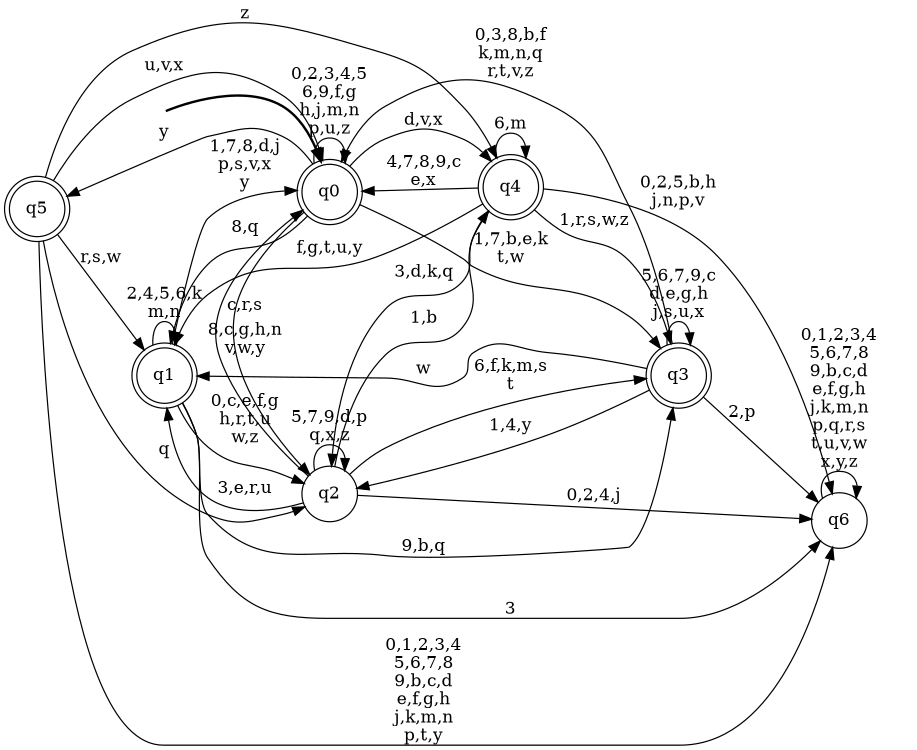 digraph BlueStar {
__start0 [style = invis, shape = none, label = "", width = 0, height = 0];

rankdir=LR;
size="8,5";

s0 [style="rounded,filled", color="black", fillcolor="white" shape="doublecircle", label="q0"];
s1 [style="rounded,filled", color="black", fillcolor="white" shape="doublecircle", label="q1"];
s2 [style="filled", color="black", fillcolor="white" shape="circle", label="q2"];
s3 [style="rounded,filled", color="black", fillcolor="white" shape="doublecircle", label="q3"];
s4 [style="rounded,filled", color="black", fillcolor="white" shape="doublecircle", label="q4"];
s5 [style="rounded,filled", color="black", fillcolor="white" shape="doublecircle", label="q5"];
s6 [style="filled", color="black", fillcolor="white" shape="circle", label="q6"];
subgraph cluster_main { 
	graph [pad=".75", ranksep="0.15", nodesep="0.15"];
	 style=invis; 
	__start0 -> s0 [penwidth=2];
}
s0 -> s0 [label="0,2,3,4,5\n6,9,f,g\nh,j,m,n\np,u,z"];
s0 -> s1 [label="8,q"];
s0 -> s2 [label="c,r,s"];
s0 -> s3 [label="1,7,b,e,k\nt,w"];
s0 -> s4 [label="d,v,x"];
s0 -> s5 [label="y"];
s1 -> s0 [label="1,7,8,d,j\np,s,v,x\ny"];
s1 -> s1 [label="2,4,5,6,k\nm,n"];
s1 -> s2 [label="0,c,e,f,g\nh,r,t,u\nw,z"];
s1 -> s3 [label="9,b,q"];
s1 -> s6 [label="3"];
s2 -> s0 [label="8,c,g,h,n\nv,w,y"];
s2 -> s1 [label="3,e,r,u"];
s2 -> s2 [label="5,7,9,d,p\nq,x,z"];
s2 -> s3 [label="6,f,k,m,s\nt"];
s2 -> s4 [label="1,b"];
s2 -> s6 [label="0,2,4,j"];
s3 -> s0 [label="0,3,8,b,f\nk,m,n,q\nr,t,v,z"];
s3 -> s1 [label="w"];
s3 -> s2 [label="1,4,y"];
s3 -> s3 [label="5,6,7,9,c\nd,e,g,h\nj,s,u,x"];
s3 -> s6 [label="2,p"];
s4 -> s0 [label="4,7,8,9,c\ne,x"];
s4 -> s1 [label="f,g,t,u,y"];
s4 -> s2 [label="3,d,k,q"];
s4 -> s3 [label="1,r,s,w,z"];
s4 -> s4 [label="6,m"];
s4 -> s6 [label="0,2,5,b,h\nj,n,p,v"];
s5 -> s0 [label="u,v,x"];
s5 -> s1 [label="r,s,w"];
s5 -> s2 [label="q"];
s5 -> s4 [label="z"];
s5 -> s6 [label="0,1,2,3,4\n5,6,7,8\n9,b,c,d\ne,f,g,h\nj,k,m,n\np,t,y"];
s6 -> s6 [label="0,1,2,3,4\n5,6,7,8\n9,b,c,d\ne,f,g,h\nj,k,m,n\np,q,r,s\nt,u,v,w\nx,y,z"];

}